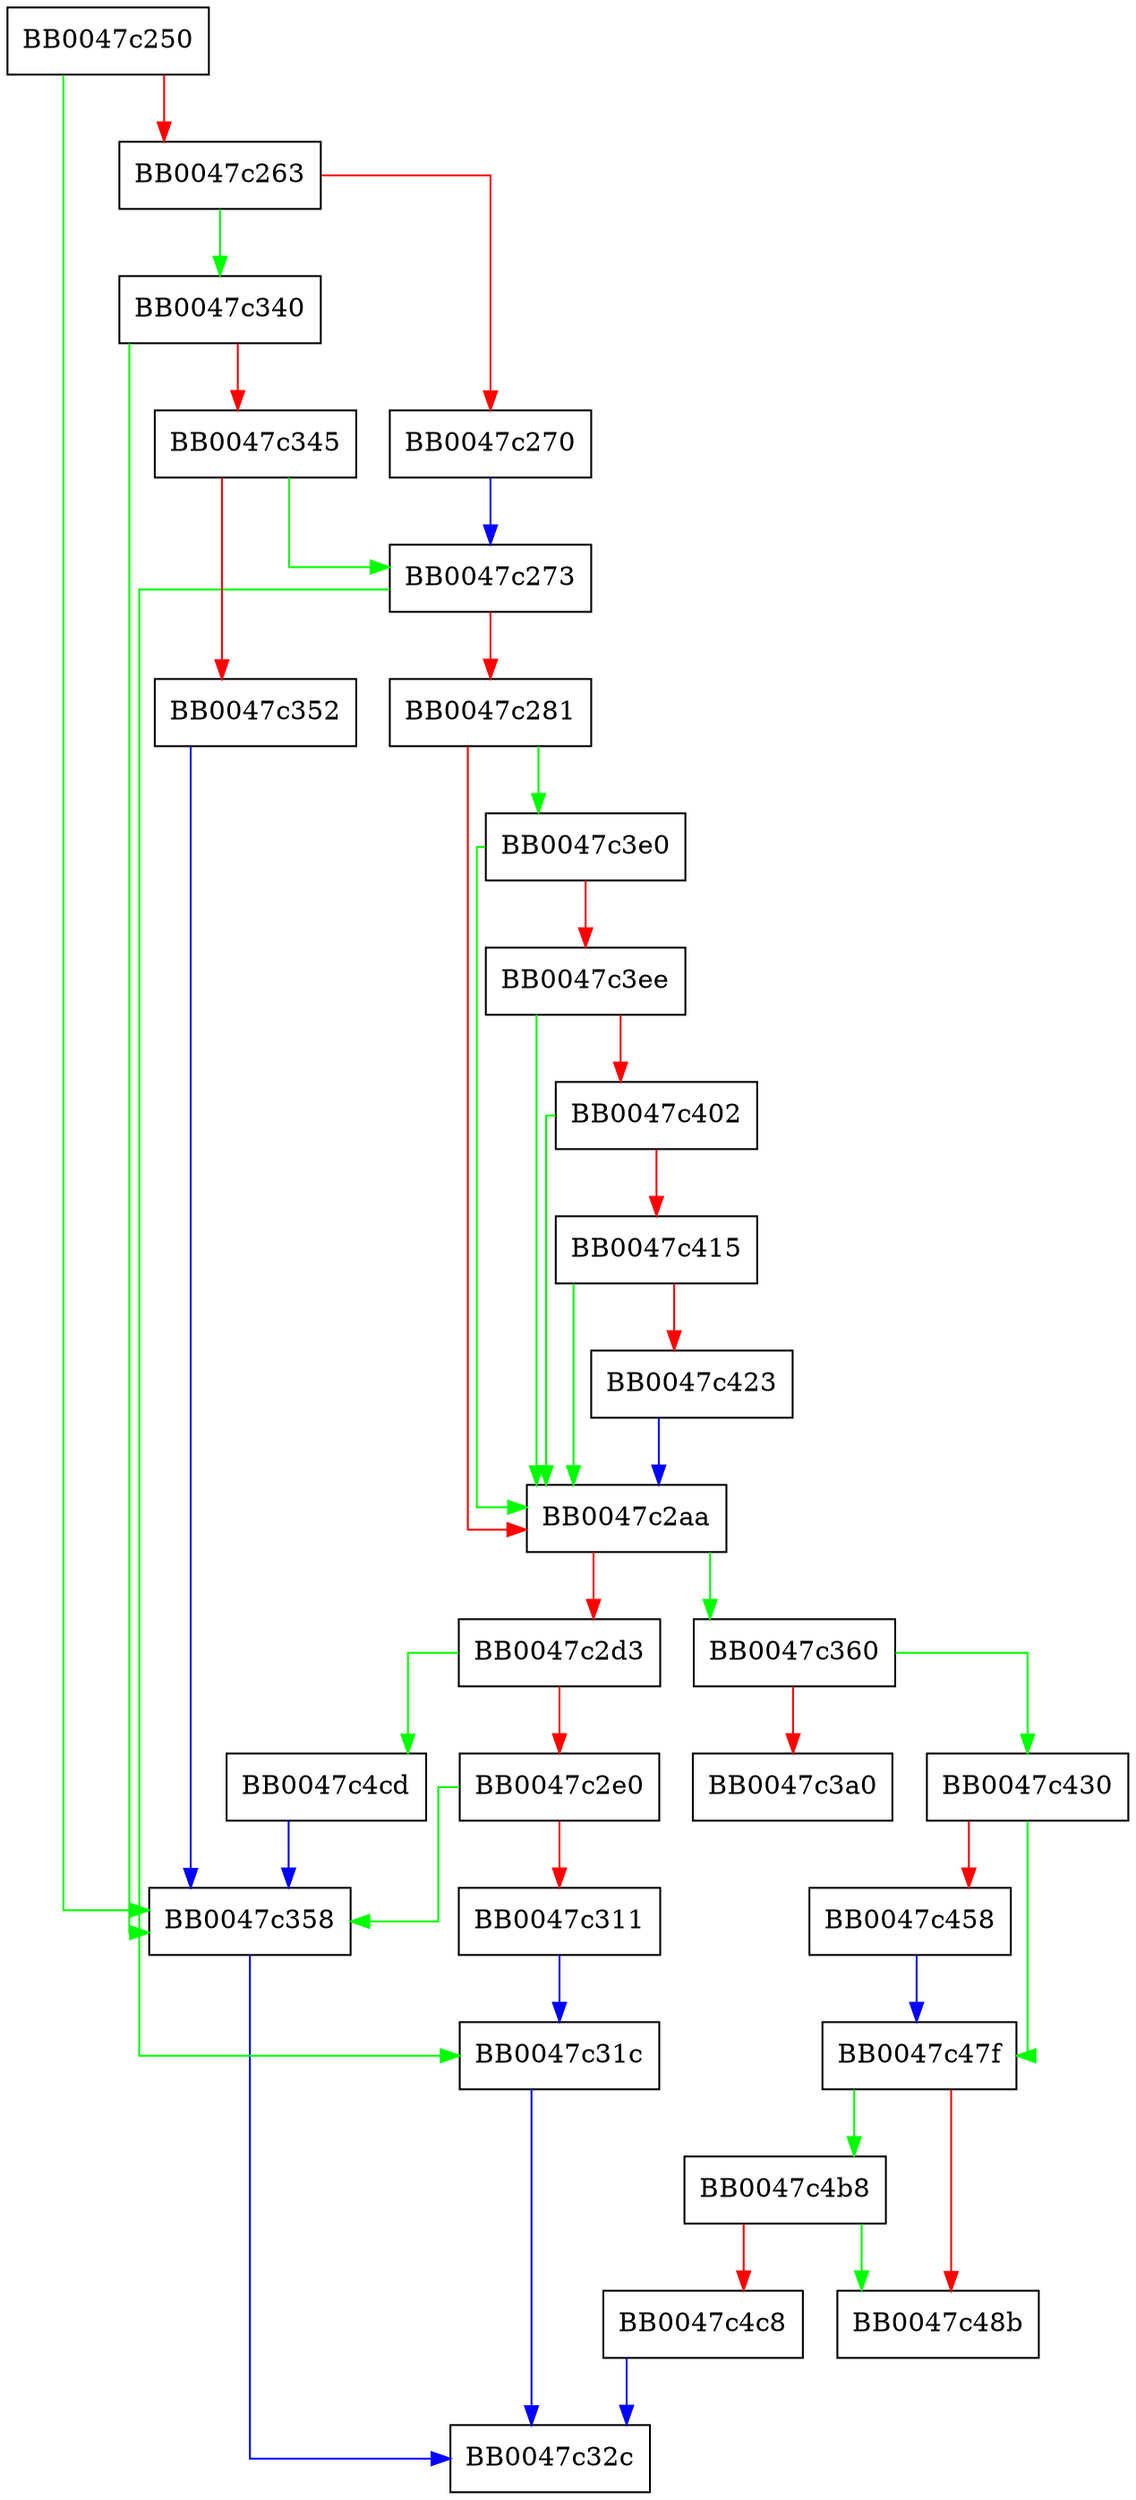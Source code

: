 digraph ssl3_dispatch_alert {
  node [shape="box"];
  graph [splines=ortho];
  BB0047c250 -> BB0047c358 [color="green"];
  BB0047c250 -> BB0047c263 [color="red"];
  BB0047c263 -> BB0047c340 [color="green"];
  BB0047c263 -> BB0047c270 [color="red"];
  BB0047c270 -> BB0047c273 [color="blue"];
  BB0047c273 -> BB0047c31c [color="green"];
  BB0047c273 -> BB0047c281 [color="red"];
  BB0047c281 -> BB0047c3e0 [color="green"];
  BB0047c281 -> BB0047c2aa [color="red"];
  BB0047c2aa -> BB0047c360 [color="green"];
  BB0047c2aa -> BB0047c2d3 [color="red"];
  BB0047c2d3 -> BB0047c4cd [color="green"];
  BB0047c2d3 -> BB0047c2e0 [color="red"];
  BB0047c2e0 -> BB0047c358 [color="green"];
  BB0047c2e0 -> BB0047c311 [color="red"];
  BB0047c311 -> BB0047c31c [color="blue"];
  BB0047c31c -> BB0047c32c [color="blue"];
  BB0047c340 -> BB0047c358 [color="green"];
  BB0047c340 -> BB0047c345 [color="red"];
  BB0047c345 -> BB0047c273 [color="green"];
  BB0047c345 -> BB0047c352 [color="red"];
  BB0047c352 -> BB0047c358 [color="blue"];
  BB0047c358 -> BB0047c32c [color="blue"];
  BB0047c360 -> BB0047c430 [color="green"];
  BB0047c360 -> BB0047c3a0 [color="red"];
  BB0047c3e0 -> BB0047c2aa [color="green"];
  BB0047c3e0 -> BB0047c3ee [color="red"];
  BB0047c3ee -> BB0047c2aa [color="green"];
  BB0047c3ee -> BB0047c402 [color="red"];
  BB0047c402 -> BB0047c2aa [color="green"];
  BB0047c402 -> BB0047c415 [color="red"];
  BB0047c415 -> BB0047c2aa [color="green"];
  BB0047c415 -> BB0047c423 [color="red"];
  BB0047c423 -> BB0047c2aa [color="blue"];
  BB0047c430 -> BB0047c47f [color="green"];
  BB0047c430 -> BB0047c458 [color="red"];
  BB0047c458 -> BB0047c47f [color="blue"];
  BB0047c47f -> BB0047c4b8 [color="green"];
  BB0047c47f -> BB0047c48b [color="red"];
  BB0047c4b8 -> BB0047c48b [color="green"];
  BB0047c4b8 -> BB0047c4c8 [color="red"];
  BB0047c4c8 -> BB0047c32c [color="blue"];
  BB0047c4cd -> BB0047c358 [color="blue"];
}